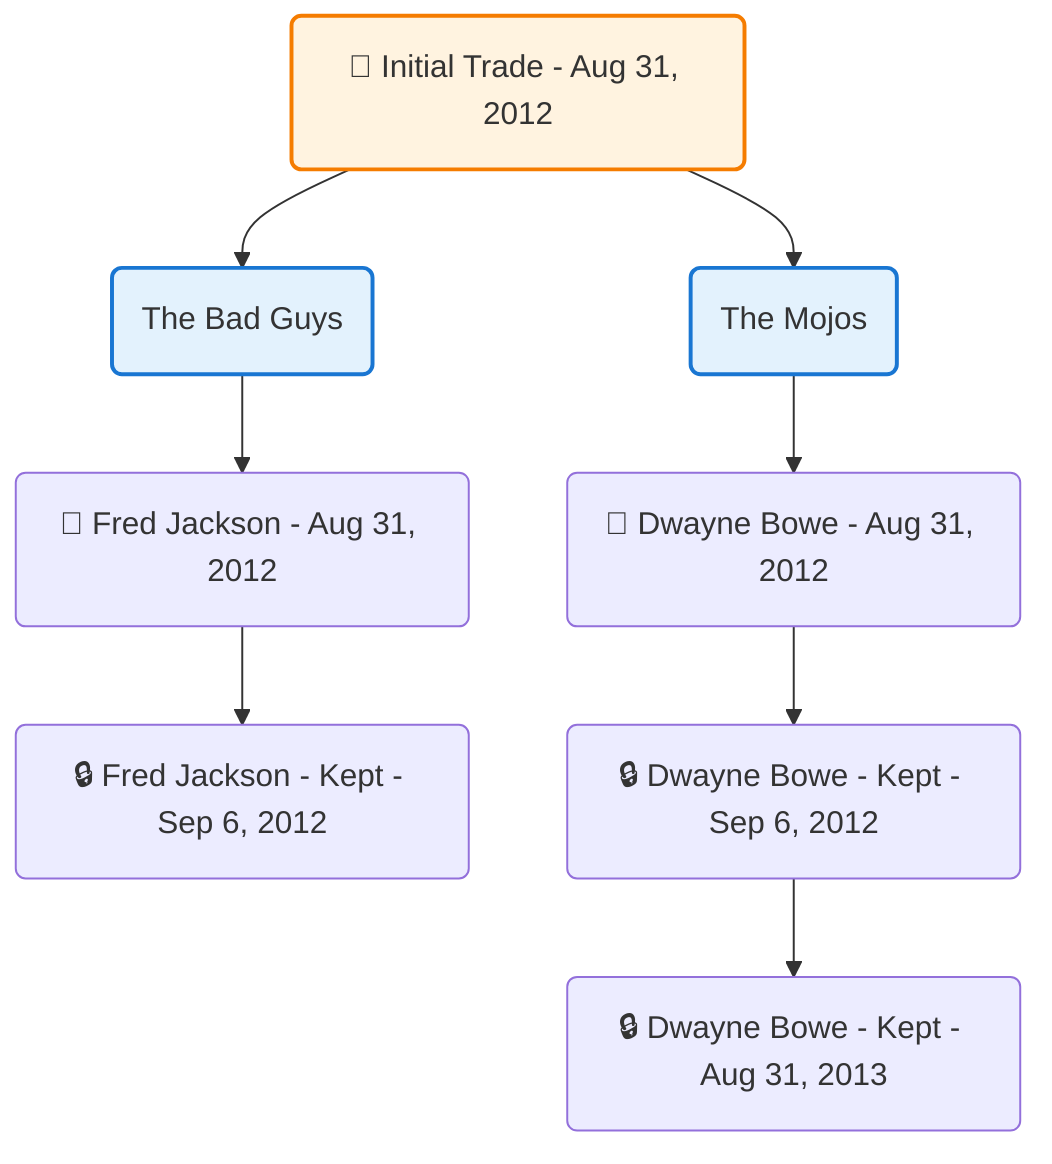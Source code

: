 flowchart TD

    TRADE_MAIN("🔄 Initial Trade - Aug 31, 2012")
    TEAM_1("The Bad Guys")
    TEAM_2("The Mojos")
    NODE_74b7aade-ec1b-4132-ab56-0f74462f6a4a("🔄 Fred Jackson - Aug 31, 2012")
    NODE_02abcf49-70dd-4802-a1b1-e9faa4dee407("🔒 Fred Jackson - Kept - Sep 6, 2012")
    NODE_27f6f21f-1cd3-4424-a909-af0cc92c44f8("🔄 Dwayne Bowe - Aug 31, 2012")
    NODE_e7e8c4ee-6d2f-40a7-b084-284ab547dc1f("🔒 Dwayne Bowe - Kept - Sep 6, 2012")
    NODE_8876dea4-f66a-445d-8b1f-308c37ee8da7("🔒 Dwayne Bowe - Kept - Aug 31, 2013")

    TRADE_MAIN --> TEAM_1
    TRADE_MAIN --> TEAM_2
    TEAM_1 --> NODE_74b7aade-ec1b-4132-ab56-0f74462f6a4a
    NODE_74b7aade-ec1b-4132-ab56-0f74462f6a4a --> NODE_02abcf49-70dd-4802-a1b1-e9faa4dee407
    TEAM_2 --> NODE_27f6f21f-1cd3-4424-a909-af0cc92c44f8
    NODE_27f6f21f-1cd3-4424-a909-af0cc92c44f8 --> NODE_e7e8c4ee-6d2f-40a7-b084-284ab547dc1f
    NODE_e7e8c4ee-6d2f-40a7-b084-284ab547dc1f --> NODE_8876dea4-f66a-445d-8b1f-308c37ee8da7

    %% Node styling
    classDef teamNode fill:#e3f2fd,stroke:#1976d2,stroke-width:2px
    classDef tradeNode fill:#fff3e0,stroke:#f57c00,stroke-width:2px
    classDef playerNode fill:#f3e5f5,stroke:#7b1fa2,stroke-width:1px
    classDef nonRootPlayerNode fill:#f5f5f5,stroke:#757575,stroke-width:1px
    classDef endNode fill:#ffebee,stroke:#c62828,stroke-width:2px
    classDef waiverNode fill:#e8f5e8,stroke:#388e3c,stroke-width:2px
    classDef championshipNode fill:#fff9c4,stroke:#f57f17,stroke-width:3px

    class TEAM_1,TEAM_2 teamNode
    class TRADE_MAIN tradeNode